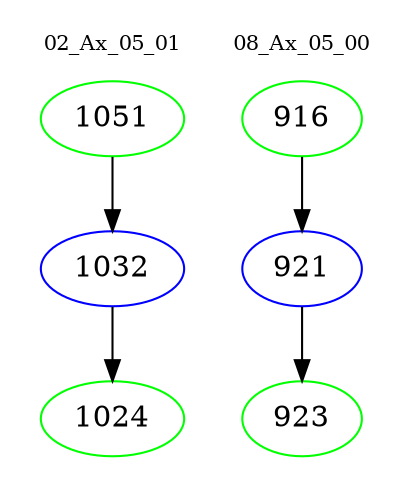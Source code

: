 digraph{
subgraph cluster_0 {
color = white
label = "02_Ax_05_01";
fontsize=10;
T0_1051 [label="1051", color="green"]
T0_1051 -> T0_1032 [color="black"]
T0_1032 [label="1032", color="blue"]
T0_1032 -> T0_1024 [color="black"]
T0_1024 [label="1024", color="green"]
}
subgraph cluster_1 {
color = white
label = "08_Ax_05_00";
fontsize=10;
T1_916 [label="916", color="green"]
T1_916 -> T1_921 [color="black"]
T1_921 [label="921", color="blue"]
T1_921 -> T1_923 [color="black"]
T1_923 [label="923", color="green"]
}
}

